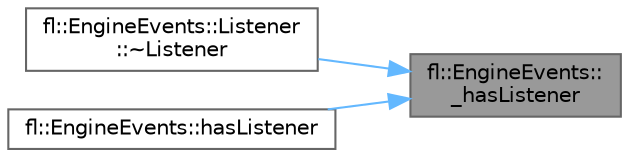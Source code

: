 digraph "fl::EngineEvents::_hasListener"
{
 // LATEX_PDF_SIZE
  bgcolor="transparent";
  edge [fontname=Helvetica,fontsize=10,labelfontname=Helvetica,labelfontsize=10];
  node [fontname=Helvetica,fontsize=10,shape=box,height=0.2,width=0.4];
  rankdir="RL";
  Node1 [id="Node000001",label="fl::EngineEvents::\l_hasListener",height=0.2,width=0.4,color="gray40", fillcolor="grey60", style="filled", fontcolor="black",tooltip=" "];
  Node1 -> Node2 [id="edge1_Node000001_Node000002",dir="back",color="steelblue1",style="solid",tooltip=" "];
  Node2 [id="Node000002",label="fl::EngineEvents::Listener\l::~Listener",height=0.2,width=0.4,color="grey40", fillcolor="white", style="filled",URL="$db/da2/classfl_1_1_engine_events_1_1_listener_a02910c2cce73f7d39e39a6db29bb9ba4.html#a02910c2cce73f7d39e39a6db29bb9ba4",tooltip=" "];
  Node1 -> Node3 [id="edge2_Node000001_Node000003",dir="back",color="steelblue1",style="solid",tooltip=" "];
  Node3 [id="Node000003",label="fl::EngineEvents::hasListener",height=0.2,width=0.4,color="grey40", fillcolor="white", style="filled",URL="$de/dca/classfl_1_1_engine_events_a9277949e9a6953aeae1ba54218d9f638.html#a9277949e9a6953aeae1ba54218d9f638",tooltip=" "];
}
